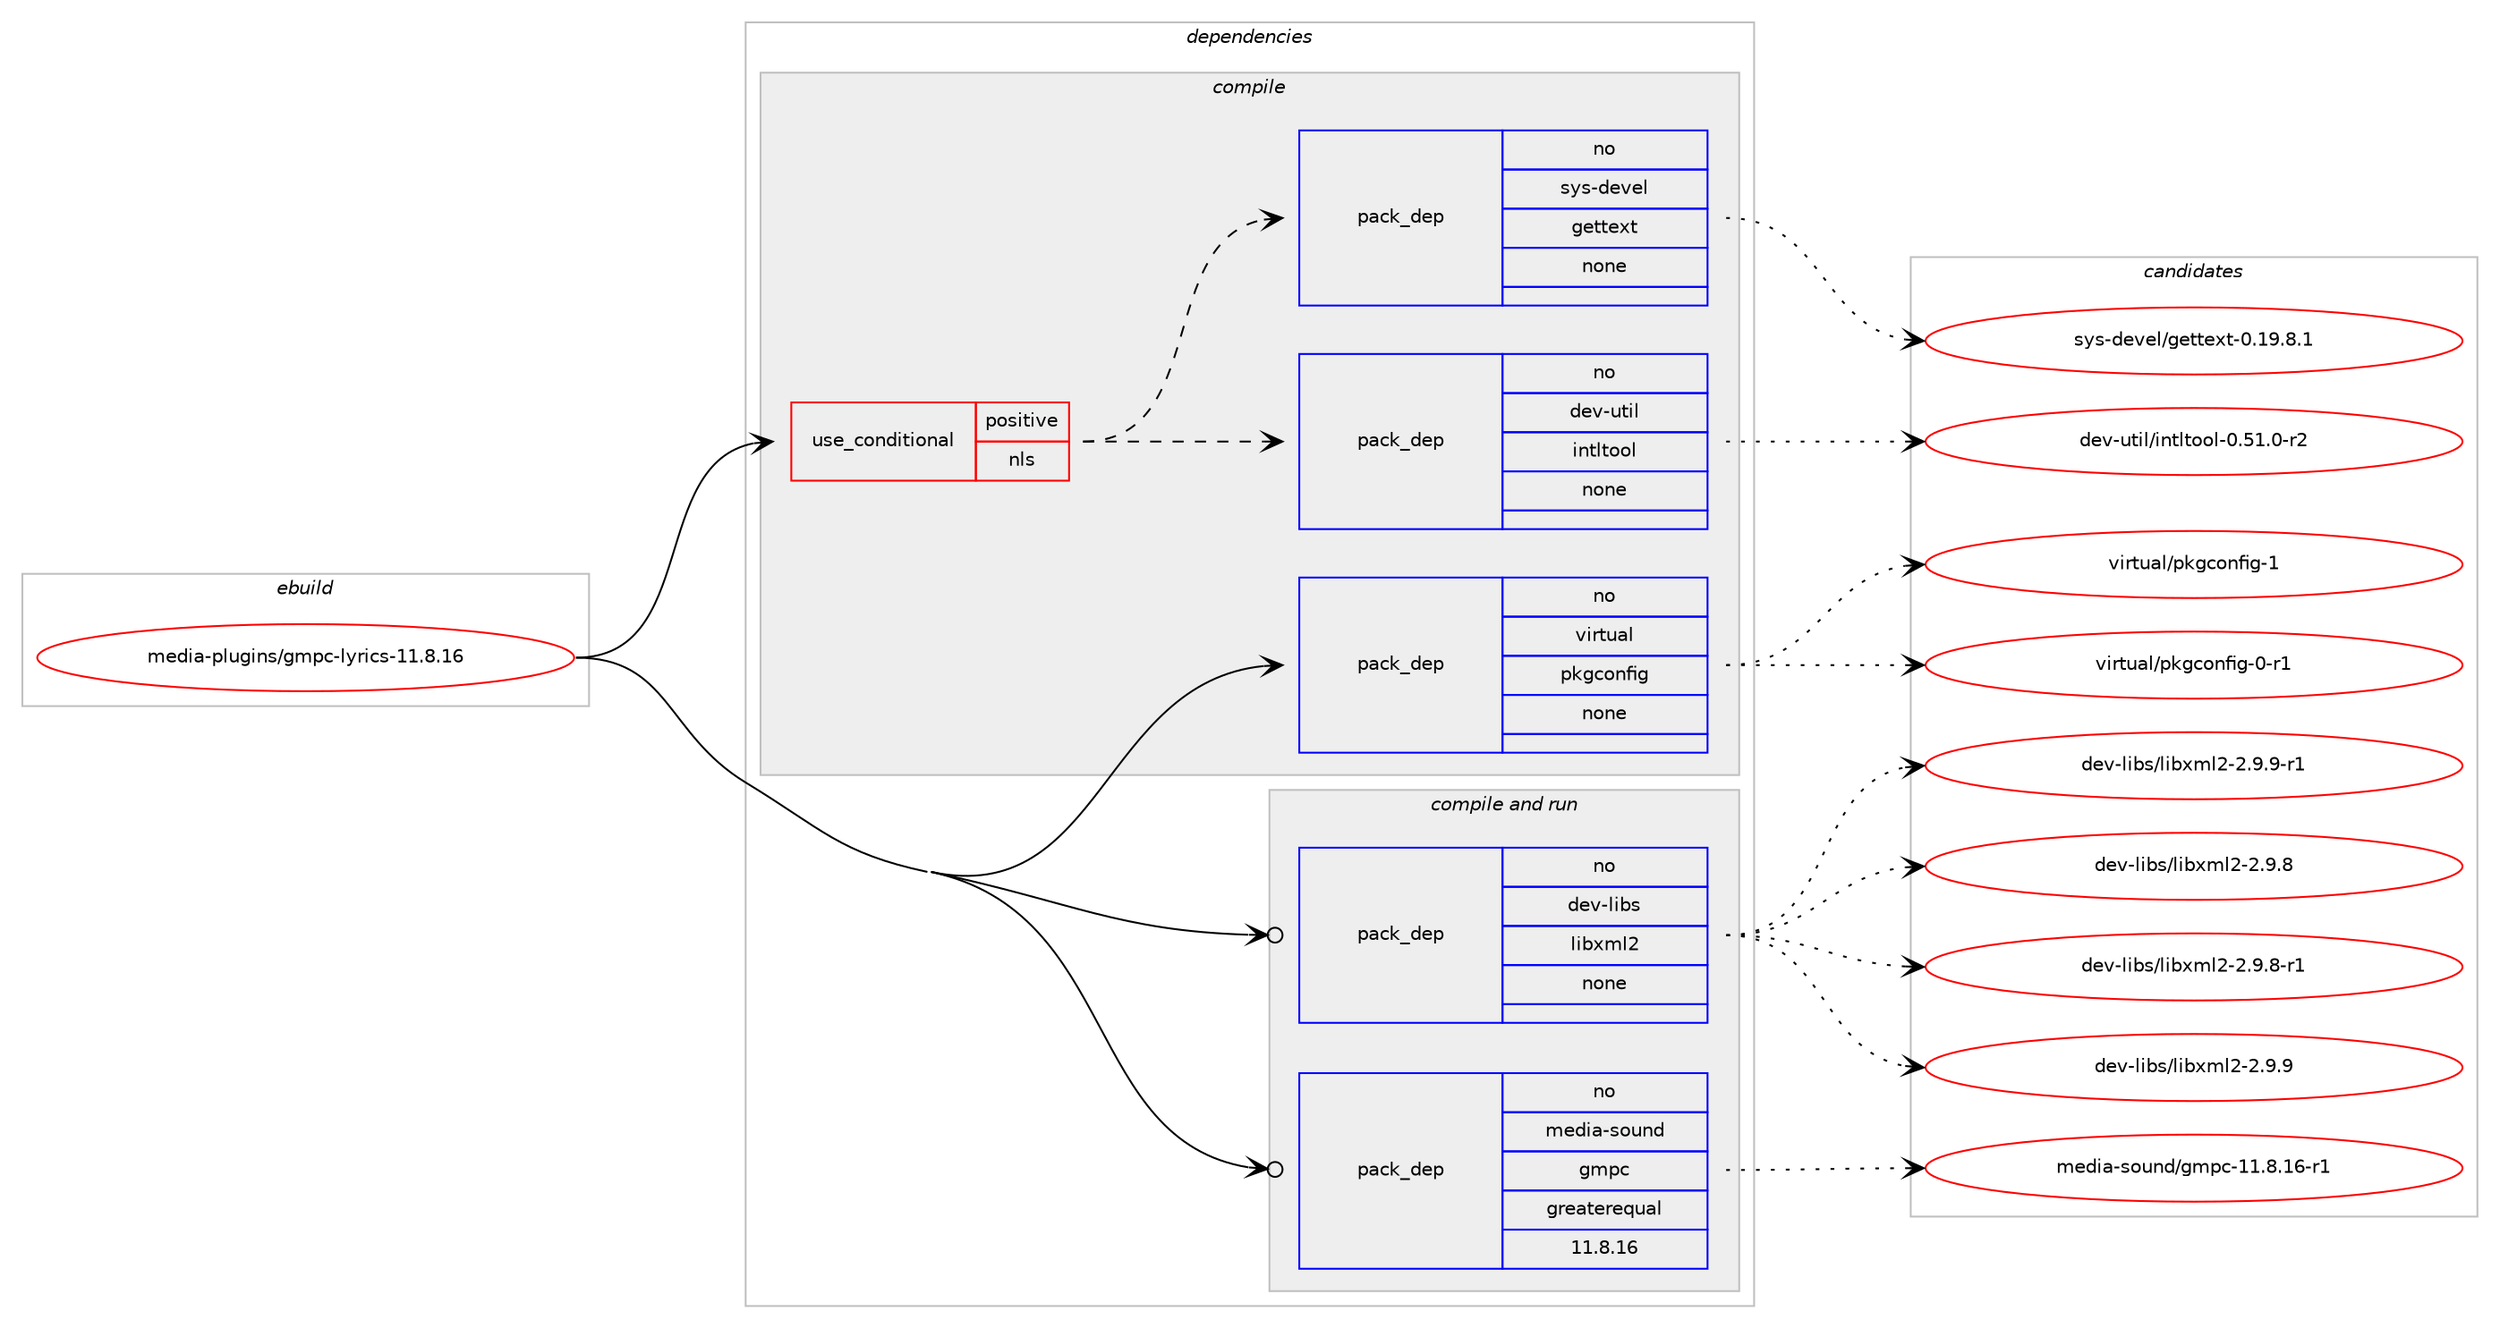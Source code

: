 digraph prolog {

# *************
# Graph options
# *************

newrank=true;
concentrate=true;
compound=true;
graph [rankdir=LR,fontname=Helvetica,fontsize=10,ranksep=1.5];#, ranksep=2.5, nodesep=0.2];
edge  [arrowhead=vee];
node  [fontname=Helvetica,fontsize=10];

# **********
# The ebuild
# **********

subgraph cluster_leftcol {
color=gray;
rank=same;
label=<<i>ebuild</i>>;
id [label="media-plugins/gmpc-lyrics-11.8.16", color=red, width=4, href="../media-plugins/gmpc-lyrics-11.8.16.svg"];
}

# ****************
# The dependencies
# ****************

subgraph cluster_midcol {
color=gray;
label=<<i>dependencies</i>>;
subgraph cluster_compile {
fillcolor="#eeeeee";
style=filled;
label=<<i>compile</i>>;
subgraph cond436315 {
dependency1619733 [label=<<TABLE BORDER="0" CELLBORDER="1" CELLSPACING="0" CELLPADDING="4"><TR><TD ROWSPAN="3" CELLPADDING="10">use_conditional</TD></TR><TR><TD>positive</TD></TR><TR><TD>nls</TD></TR></TABLE>>, shape=none, color=red];
subgraph pack1157291 {
dependency1619734 [label=<<TABLE BORDER="0" CELLBORDER="1" CELLSPACING="0" CELLPADDING="4" WIDTH="220"><TR><TD ROWSPAN="6" CELLPADDING="30">pack_dep</TD></TR><TR><TD WIDTH="110">no</TD></TR><TR><TD>dev-util</TD></TR><TR><TD>intltool</TD></TR><TR><TD>none</TD></TR><TR><TD></TD></TR></TABLE>>, shape=none, color=blue];
}
dependency1619733:e -> dependency1619734:w [weight=20,style="dashed",arrowhead="vee"];
subgraph pack1157292 {
dependency1619735 [label=<<TABLE BORDER="0" CELLBORDER="1" CELLSPACING="0" CELLPADDING="4" WIDTH="220"><TR><TD ROWSPAN="6" CELLPADDING="30">pack_dep</TD></TR><TR><TD WIDTH="110">no</TD></TR><TR><TD>sys-devel</TD></TR><TR><TD>gettext</TD></TR><TR><TD>none</TD></TR><TR><TD></TD></TR></TABLE>>, shape=none, color=blue];
}
dependency1619733:e -> dependency1619735:w [weight=20,style="dashed",arrowhead="vee"];
}
id:e -> dependency1619733:w [weight=20,style="solid",arrowhead="vee"];
subgraph pack1157293 {
dependency1619736 [label=<<TABLE BORDER="0" CELLBORDER="1" CELLSPACING="0" CELLPADDING="4" WIDTH="220"><TR><TD ROWSPAN="6" CELLPADDING="30">pack_dep</TD></TR><TR><TD WIDTH="110">no</TD></TR><TR><TD>virtual</TD></TR><TR><TD>pkgconfig</TD></TR><TR><TD>none</TD></TR><TR><TD></TD></TR></TABLE>>, shape=none, color=blue];
}
id:e -> dependency1619736:w [weight=20,style="solid",arrowhead="vee"];
}
subgraph cluster_compileandrun {
fillcolor="#eeeeee";
style=filled;
label=<<i>compile and run</i>>;
subgraph pack1157294 {
dependency1619737 [label=<<TABLE BORDER="0" CELLBORDER="1" CELLSPACING="0" CELLPADDING="4" WIDTH="220"><TR><TD ROWSPAN="6" CELLPADDING="30">pack_dep</TD></TR><TR><TD WIDTH="110">no</TD></TR><TR><TD>dev-libs</TD></TR><TR><TD>libxml2</TD></TR><TR><TD>none</TD></TR><TR><TD></TD></TR></TABLE>>, shape=none, color=blue];
}
id:e -> dependency1619737:w [weight=20,style="solid",arrowhead="odotvee"];
subgraph pack1157295 {
dependency1619738 [label=<<TABLE BORDER="0" CELLBORDER="1" CELLSPACING="0" CELLPADDING="4" WIDTH="220"><TR><TD ROWSPAN="6" CELLPADDING="30">pack_dep</TD></TR><TR><TD WIDTH="110">no</TD></TR><TR><TD>media-sound</TD></TR><TR><TD>gmpc</TD></TR><TR><TD>greaterequal</TD></TR><TR><TD>11.8.16</TD></TR></TABLE>>, shape=none, color=blue];
}
id:e -> dependency1619738:w [weight=20,style="solid",arrowhead="odotvee"];
}
subgraph cluster_run {
fillcolor="#eeeeee";
style=filled;
label=<<i>run</i>>;
}
}

# **************
# The candidates
# **************

subgraph cluster_choices {
rank=same;
color=gray;
label=<<i>candidates</i>>;

subgraph choice1157291 {
color=black;
nodesep=1;
choice1001011184511711610510847105110116108116111111108454846534946484511450 [label="dev-util/intltool-0.51.0-r2", color=red, width=4,href="../dev-util/intltool-0.51.0-r2.svg"];
dependency1619734:e -> choice1001011184511711610510847105110116108116111111108454846534946484511450:w [style=dotted,weight="100"];
}
subgraph choice1157292 {
color=black;
nodesep=1;
choice1151211154510010111810110847103101116116101120116454846495746564649 [label="sys-devel/gettext-0.19.8.1", color=red, width=4,href="../sys-devel/gettext-0.19.8.1.svg"];
dependency1619735:e -> choice1151211154510010111810110847103101116116101120116454846495746564649:w [style=dotted,weight="100"];
}
subgraph choice1157293 {
color=black;
nodesep=1;
choice11810511411611797108471121071039911111010210510345484511449 [label="virtual/pkgconfig-0-r1", color=red, width=4,href="../virtual/pkgconfig-0-r1.svg"];
choice1181051141161179710847112107103991111101021051034549 [label="virtual/pkgconfig-1", color=red, width=4,href="../virtual/pkgconfig-1.svg"];
dependency1619736:e -> choice11810511411611797108471121071039911111010210510345484511449:w [style=dotted,weight="100"];
dependency1619736:e -> choice1181051141161179710847112107103991111101021051034549:w [style=dotted,weight="100"];
}
subgraph choice1157294 {
color=black;
nodesep=1;
choice1001011184510810598115471081059812010910850455046574656 [label="dev-libs/libxml2-2.9.8", color=red, width=4,href="../dev-libs/libxml2-2.9.8.svg"];
choice10010111845108105981154710810598120109108504550465746564511449 [label="dev-libs/libxml2-2.9.8-r1", color=red, width=4,href="../dev-libs/libxml2-2.9.8-r1.svg"];
choice1001011184510810598115471081059812010910850455046574657 [label="dev-libs/libxml2-2.9.9", color=red, width=4,href="../dev-libs/libxml2-2.9.9.svg"];
choice10010111845108105981154710810598120109108504550465746574511449 [label="dev-libs/libxml2-2.9.9-r1", color=red, width=4,href="../dev-libs/libxml2-2.9.9-r1.svg"];
dependency1619737:e -> choice1001011184510810598115471081059812010910850455046574656:w [style=dotted,weight="100"];
dependency1619737:e -> choice10010111845108105981154710810598120109108504550465746564511449:w [style=dotted,weight="100"];
dependency1619737:e -> choice1001011184510810598115471081059812010910850455046574657:w [style=dotted,weight="100"];
dependency1619737:e -> choice10010111845108105981154710810598120109108504550465746574511449:w [style=dotted,weight="100"];
}
subgraph choice1157295 {
color=black;
nodesep=1;
choice1091011001059745115111117110100471031091129945494946564649544511449 [label="media-sound/gmpc-11.8.16-r1", color=red, width=4,href="../media-sound/gmpc-11.8.16-r1.svg"];
dependency1619738:e -> choice1091011001059745115111117110100471031091129945494946564649544511449:w [style=dotted,weight="100"];
}
}

}
